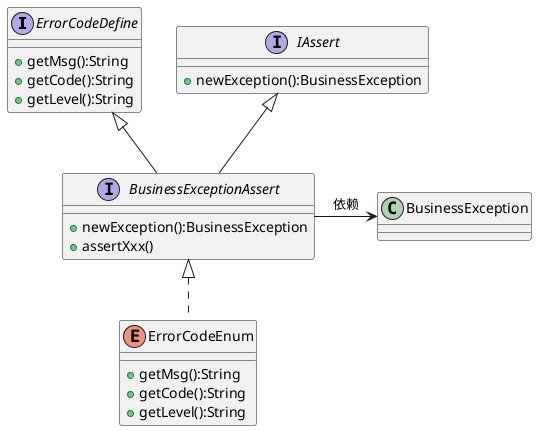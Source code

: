 @startuml
'https://plantuml.com/class-diagram
' 断言设计方案
' BusinessExceptionAssert  只实现 IAssert 的接口
' ErrorCodeDefine  的接口 交给枚举 ErrorCodeEnum 实现
' 关键理解 BusinessExceptionAssert 中的 this。  多态特性的典型应用

interface ErrorCodeDefine{
    + getMsg():String
    + getCode():String
    + getLevel():String
}
interface IAssert{
    + newException():BusinessException
}
interface BusinessExceptionAssert extends IAssert,ErrorCodeDefine{
    + newException():BusinessException
    + assertXxx()
}
enum ErrorCodeEnum implements BusinessExceptionAssert{
        + getMsg():String
        + getCode():String
        + getLevel():String
}

class BusinessException

BusinessExceptionAssert -right-> BusinessException : 依赖


@enduml